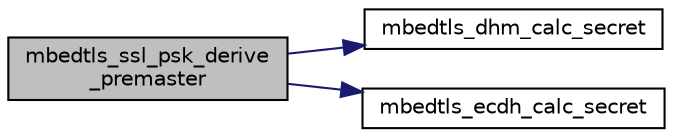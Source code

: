 digraph "mbedtls_ssl_psk_derive_premaster"
{
 // LATEX_PDF_SIZE
  edge [fontname="Helvetica",fontsize="10",labelfontname="Helvetica",labelfontsize="10"];
  node [fontname="Helvetica",fontsize="10",shape=record];
  rankdir="LR";
  Node1 [label="mbedtls_ssl_psk_derive\l_premaster",height=0.2,width=0.4,color="black", fillcolor="grey75", style="filled", fontcolor="black",tooltip=" "];
  Node1 -> Node2 [color="midnightblue",fontsize="10",style="solid",fontname="Helvetica"];
  Node2 [label="mbedtls_dhm_calc_secret",height=0.2,width=0.4,color="black", fillcolor="white", style="filled",URL="$d3/d16/dhm_8c.html#ac3985de01420d018ed91daec9e7d7969",tooltip="This function derives and exports the shared secret (G^Y)^X mod P."];
  Node1 -> Node3 [color="midnightblue",fontsize="10",style="solid",fontname="Helvetica"];
  Node3 [label="mbedtls_ecdh_calc_secret",height=0.2,width=0.4,color="black", fillcolor="white", style="filled",URL="$d0/dc9/ecdh_8c.html#a423fee27a0c8603bba336cbfe6dadcaa",tooltip="This function derives and exports the shared secret."];
}
